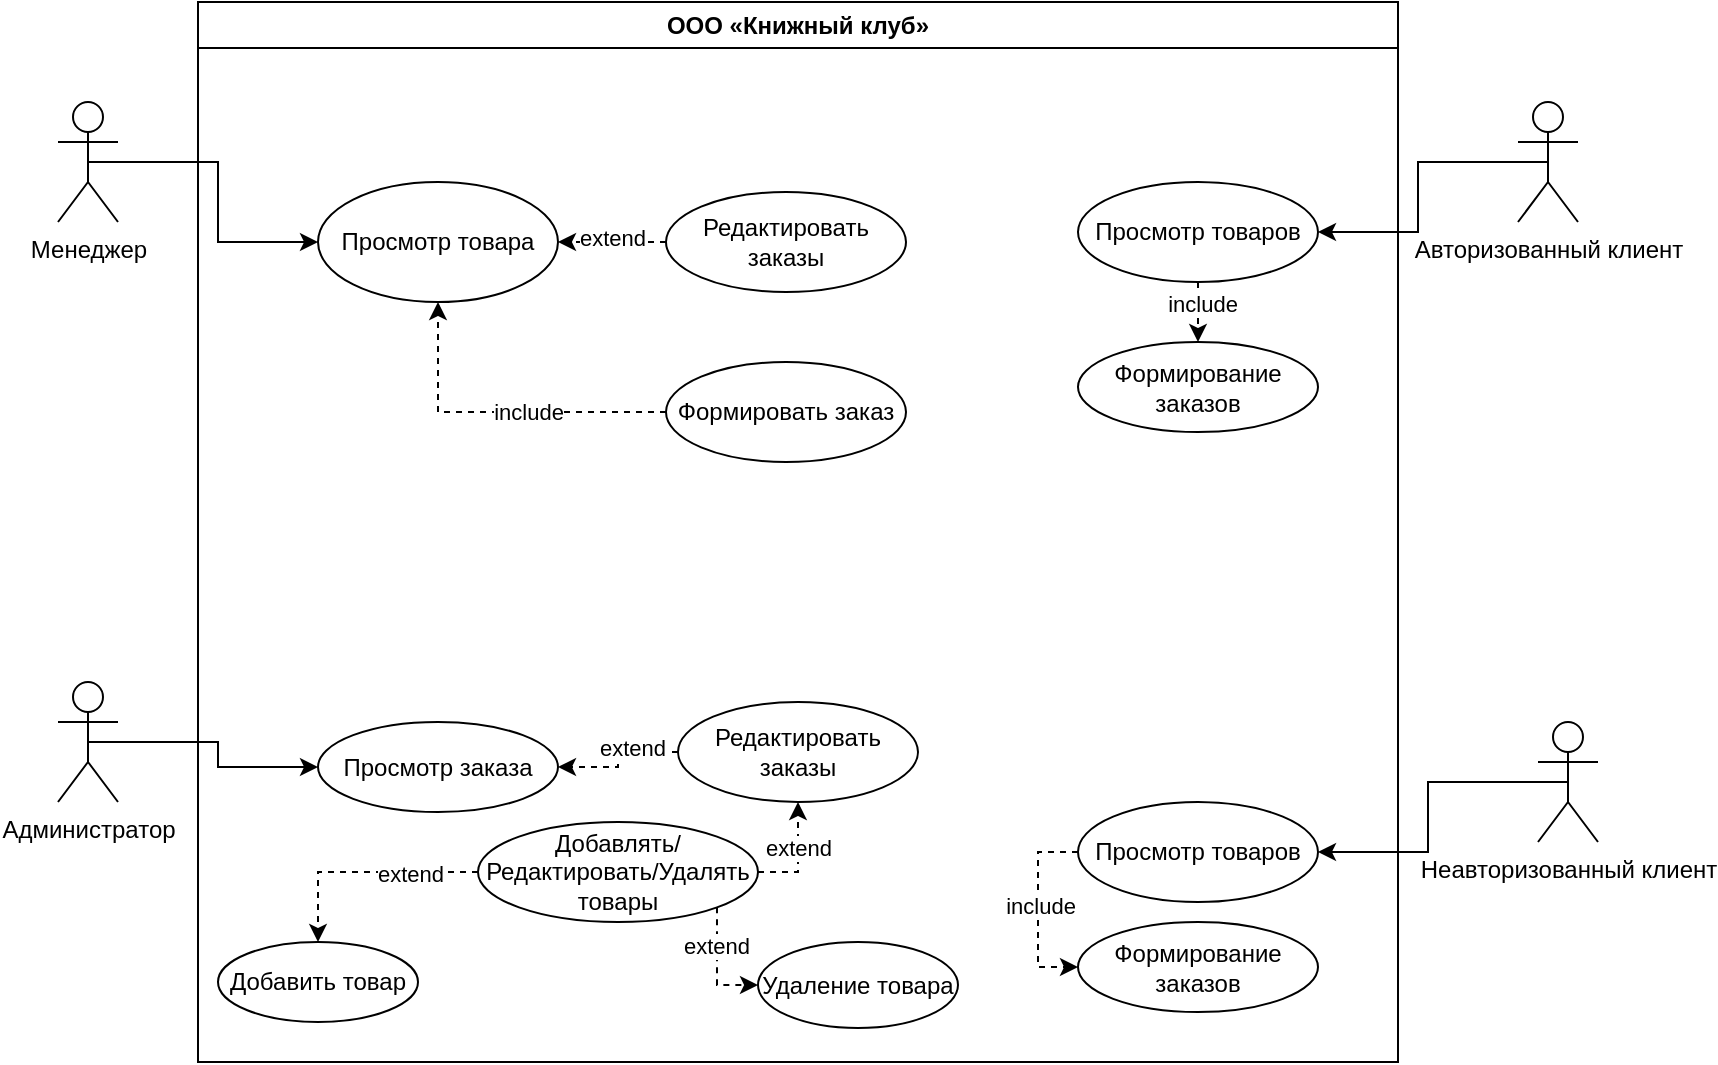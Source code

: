 <mxfile version="24.7.5">
  <diagram name="Страница — 1" id="aoiNyQgj-cPFS0O0dfM_">
    <mxGraphModel dx="989" dy="585" grid="1" gridSize="10" guides="1" tooltips="1" connect="1" arrows="1" fold="1" page="1" pageScale="1" pageWidth="827" pageHeight="1169" math="0" shadow="0">
      <root>
        <mxCell id="0" />
        <mxCell id="1" parent="0" />
        <mxCell id="JW0y1luNZP_NVmCAK8k2-1" value="ООО «Книжный клуб»" style="swimlane;whiteSpace=wrap;html=1;" vertex="1" parent="1">
          <mxGeometry x="120" y="240" width="600" height="530" as="geometry" />
        </mxCell>
        <mxCell id="JW0y1luNZP_NVmCAK8k2-6" value="Просмотр товара" style="ellipse;whiteSpace=wrap;html=1;" vertex="1" parent="JW0y1luNZP_NVmCAK8k2-1">
          <mxGeometry x="60" y="90" width="120" height="60" as="geometry" />
        </mxCell>
        <mxCell id="JW0y1luNZP_NVmCAK8k2-22" style="edgeStyle=orthogonalEdgeStyle;rounded=0;orthogonalLoop=1;jettySize=auto;html=1;exitX=0.5;exitY=1;exitDx=0;exitDy=0;entryX=0.5;entryY=0;entryDx=0;entryDy=0;dashed=1;" edge="1" parent="JW0y1luNZP_NVmCAK8k2-1" source="JW0y1luNZP_NVmCAK8k2-7" target="JW0y1luNZP_NVmCAK8k2-19">
          <mxGeometry relative="1" as="geometry" />
        </mxCell>
        <mxCell id="JW0y1luNZP_NVmCAK8k2-28" value="include" style="edgeLabel;html=1;align=center;verticalAlign=middle;resizable=0;points=[];" vertex="1" connectable="0" parent="JW0y1luNZP_NVmCAK8k2-22">
          <mxGeometry x="-0.305" y="2" relative="1" as="geometry">
            <mxPoint as="offset" />
          </mxGeometry>
        </mxCell>
        <mxCell id="JW0y1luNZP_NVmCAK8k2-7" value="Просмотр товаров" style="ellipse;whiteSpace=wrap;html=1;" vertex="1" parent="JW0y1luNZP_NVmCAK8k2-1">
          <mxGeometry x="440" y="90" width="120" height="50" as="geometry" />
        </mxCell>
        <mxCell id="JW0y1luNZP_NVmCAK8k2-34" style="edgeStyle=orthogonalEdgeStyle;rounded=0;orthogonalLoop=1;jettySize=auto;html=1;exitX=1;exitY=0.5;exitDx=0;exitDy=0;entryX=0.5;entryY=1;entryDx=0;entryDy=0;dashed=1;" edge="1" parent="JW0y1luNZP_NVmCAK8k2-1" source="JW0y1luNZP_NVmCAK8k2-8" target="JW0y1luNZP_NVmCAK8k2-14">
          <mxGeometry relative="1" as="geometry" />
        </mxCell>
        <mxCell id="JW0y1luNZP_NVmCAK8k2-35" value="extend" style="edgeLabel;html=1;align=center;verticalAlign=middle;resizable=0;points=[];" vertex="1" connectable="0" parent="JW0y1luNZP_NVmCAK8k2-34">
          <mxGeometry x="0.184" relative="1" as="geometry">
            <mxPoint as="offset" />
          </mxGeometry>
        </mxCell>
        <mxCell id="JW0y1luNZP_NVmCAK8k2-39" style="edgeStyle=orthogonalEdgeStyle;rounded=0;orthogonalLoop=1;jettySize=auto;html=1;exitX=0;exitY=0.5;exitDx=0;exitDy=0;entryX=0.5;entryY=0;entryDx=0;entryDy=0;dashed=1;" edge="1" parent="JW0y1luNZP_NVmCAK8k2-1" source="JW0y1luNZP_NVmCAK8k2-8" target="JW0y1luNZP_NVmCAK8k2-38">
          <mxGeometry relative="1" as="geometry" />
        </mxCell>
        <mxCell id="JW0y1luNZP_NVmCAK8k2-40" value="extend" style="edgeLabel;html=1;align=center;verticalAlign=middle;resizable=0;points=[];" vertex="1" connectable="0" parent="JW0y1luNZP_NVmCAK8k2-39">
          <mxGeometry x="-0.402" y="1" relative="1" as="geometry">
            <mxPoint as="offset" />
          </mxGeometry>
        </mxCell>
        <mxCell id="JW0y1luNZP_NVmCAK8k2-42" style="edgeStyle=orthogonalEdgeStyle;rounded=0;orthogonalLoop=1;jettySize=auto;html=1;exitX=1;exitY=1;exitDx=0;exitDy=0;entryX=0;entryY=0.5;entryDx=0;entryDy=0;dashed=1;" edge="1" parent="JW0y1luNZP_NVmCAK8k2-1" source="JW0y1luNZP_NVmCAK8k2-8" target="JW0y1luNZP_NVmCAK8k2-41">
          <mxGeometry relative="1" as="geometry" />
        </mxCell>
        <mxCell id="JW0y1luNZP_NVmCAK8k2-43" value="extend" style="edgeLabel;html=1;align=center;verticalAlign=middle;resizable=0;points=[];" vertex="1" connectable="0" parent="JW0y1luNZP_NVmCAK8k2-42">
          <mxGeometry x="-0.34" y="-1" relative="1" as="geometry">
            <mxPoint as="offset" />
          </mxGeometry>
        </mxCell>
        <mxCell id="JW0y1luNZP_NVmCAK8k2-8" value="Добавлять/Редактировать/Удалять товары" style="ellipse;whiteSpace=wrap;html=1;" vertex="1" parent="JW0y1luNZP_NVmCAK8k2-1">
          <mxGeometry x="140" y="410" width="140" height="50" as="geometry" />
        </mxCell>
        <mxCell id="JW0y1luNZP_NVmCAK8k2-24" style="edgeStyle=orthogonalEdgeStyle;rounded=0;orthogonalLoop=1;jettySize=auto;html=1;exitX=0;exitY=0.5;exitDx=0;exitDy=0;entryX=0;entryY=0.5;entryDx=0;entryDy=0;dashed=1;" edge="1" parent="JW0y1luNZP_NVmCAK8k2-1" source="JW0y1luNZP_NVmCAK8k2-9" target="JW0y1luNZP_NVmCAK8k2-18">
          <mxGeometry relative="1" as="geometry" />
        </mxCell>
        <mxCell id="JW0y1luNZP_NVmCAK8k2-29" value="include" style="edgeLabel;html=1;align=center;verticalAlign=middle;resizable=0;points=[];" vertex="1" connectable="0" parent="JW0y1luNZP_NVmCAK8k2-24">
          <mxGeometry x="-0.033" y="1" relative="1" as="geometry">
            <mxPoint as="offset" />
          </mxGeometry>
        </mxCell>
        <mxCell id="JW0y1luNZP_NVmCAK8k2-9" value="Просмотр товаров" style="ellipse;whiteSpace=wrap;html=1;" vertex="1" parent="JW0y1luNZP_NVmCAK8k2-1">
          <mxGeometry x="440" y="400" width="120" height="50" as="geometry" />
        </mxCell>
        <mxCell id="JW0y1luNZP_NVmCAK8k2-30" style="edgeStyle=orthogonalEdgeStyle;rounded=0;orthogonalLoop=1;jettySize=auto;html=1;exitX=0;exitY=0.5;exitDx=0;exitDy=0;entryX=0.5;entryY=1;entryDx=0;entryDy=0;dashed=1;" edge="1" parent="JW0y1luNZP_NVmCAK8k2-1" source="JW0y1luNZP_NVmCAK8k2-10" target="JW0y1luNZP_NVmCAK8k2-6">
          <mxGeometry relative="1" as="geometry" />
        </mxCell>
        <mxCell id="JW0y1luNZP_NVmCAK8k2-31" value="include" style="edgeLabel;html=1;align=center;verticalAlign=middle;resizable=0;points=[];" vertex="1" connectable="0" parent="JW0y1luNZP_NVmCAK8k2-30">
          <mxGeometry x="-0.183" relative="1" as="geometry">
            <mxPoint as="offset" />
          </mxGeometry>
        </mxCell>
        <mxCell id="JW0y1luNZP_NVmCAK8k2-10" value="Формировать заказ" style="ellipse;whiteSpace=wrap;html=1;" vertex="1" parent="JW0y1luNZP_NVmCAK8k2-1">
          <mxGeometry x="234" y="180" width="120" height="50" as="geometry" />
        </mxCell>
        <mxCell id="JW0y1luNZP_NVmCAK8k2-20" style="edgeStyle=orthogonalEdgeStyle;rounded=0;orthogonalLoop=1;jettySize=auto;html=1;exitX=0;exitY=0.5;exitDx=0;exitDy=0;entryX=1;entryY=0.5;entryDx=0;entryDy=0;dashed=1;" edge="1" parent="JW0y1luNZP_NVmCAK8k2-1" source="JW0y1luNZP_NVmCAK8k2-11" target="JW0y1luNZP_NVmCAK8k2-6">
          <mxGeometry relative="1" as="geometry" />
        </mxCell>
        <mxCell id="JW0y1luNZP_NVmCAK8k2-32" value="extend" style="edgeLabel;html=1;align=center;verticalAlign=middle;resizable=0;points=[];" vertex="1" connectable="0" parent="JW0y1luNZP_NVmCAK8k2-20">
          <mxGeometry x="0.011" y="-2" relative="1" as="geometry">
            <mxPoint as="offset" />
          </mxGeometry>
        </mxCell>
        <mxCell id="JW0y1luNZP_NVmCAK8k2-11" value="Редактировать заказы" style="ellipse;whiteSpace=wrap;html=1;" vertex="1" parent="JW0y1luNZP_NVmCAK8k2-1">
          <mxGeometry x="234" y="95" width="120" height="50" as="geometry" />
        </mxCell>
        <mxCell id="JW0y1luNZP_NVmCAK8k2-26" style="edgeStyle=orthogonalEdgeStyle;rounded=0;orthogonalLoop=1;jettySize=auto;html=1;exitX=0;exitY=0.5;exitDx=0;exitDy=0;entryX=1;entryY=0.5;entryDx=0;entryDy=0;dashed=1;" edge="1" parent="JW0y1luNZP_NVmCAK8k2-1" source="JW0y1luNZP_NVmCAK8k2-14" target="JW0y1luNZP_NVmCAK8k2-15">
          <mxGeometry relative="1" as="geometry" />
        </mxCell>
        <mxCell id="JW0y1luNZP_NVmCAK8k2-33" value="extend" style="edgeLabel;html=1;align=center;verticalAlign=middle;resizable=0;points=[];" vertex="1" connectable="0" parent="JW0y1luNZP_NVmCAK8k2-26">
          <mxGeometry x="-0.321" y="-2" relative="1" as="geometry">
            <mxPoint as="offset" />
          </mxGeometry>
        </mxCell>
        <mxCell id="JW0y1luNZP_NVmCAK8k2-14" value="Редактировать заказы" style="ellipse;whiteSpace=wrap;html=1;" vertex="1" parent="JW0y1luNZP_NVmCAK8k2-1">
          <mxGeometry x="240" y="350" width="120" height="50" as="geometry" />
        </mxCell>
        <mxCell id="JW0y1luNZP_NVmCAK8k2-15" value="Просмотр заказа" style="ellipse;whiteSpace=wrap;html=1;" vertex="1" parent="JW0y1luNZP_NVmCAK8k2-1">
          <mxGeometry x="60" y="360" width="120" height="45" as="geometry" />
        </mxCell>
        <mxCell id="JW0y1luNZP_NVmCAK8k2-18" value="Формирование заказов" style="ellipse;whiteSpace=wrap;html=1;" vertex="1" parent="JW0y1luNZP_NVmCAK8k2-1">
          <mxGeometry x="440" y="460" width="120" height="45" as="geometry" />
        </mxCell>
        <mxCell id="JW0y1luNZP_NVmCAK8k2-19" value="Формирование заказов" style="ellipse;whiteSpace=wrap;html=1;" vertex="1" parent="JW0y1luNZP_NVmCAK8k2-1">
          <mxGeometry x="440" y="170" width="120" height="45" as="geometry" />
        </mxCell>
        <mxCell id="JW0y1luNZP_NVmCAK8k2-38" value="Добавить товар" style="ellipse;whiteSpace=wrap;html=1;" vertex="1" parent="JW0y1luNZP_NVmCAK8k2-1">
          <mxGeometry x="10" y="470" width="100" height="40" as="geometry" />
        </mxCell>
        <mxCell id="JW0y1luNZP_NVmCAK8k2-41" value="Удаление товара" style="ellipse;whiteSpace=wrap;html=1;" vertex="1" parent="JW0y1luNZP_NVmCAK8k2-1">
          <mxGeometry x="280" y="470" width="100" height="43" as="geometry" />
        </mxCell>
        <mxCell id="JW0y1luNZP_NVmCAK8k2-12" style="edgeStyle=orthogonalEdgeStyle;rounded=0;orthogonalLoop=1;jettySize=auto;html=1;exitX=0.5;exitY=0.5;exitDx=0;exitDy=0;exitPerimeter=0;entryX=0;entryY=0.5;entryDx=0;entryDy=0;" edge="1" parent="1" source="JW0y1luNZP_NVmCAK8k2-2" target="JW0y1luNZP_NVmCAK8k2-6">
          <mxGeometry relative="1" as="geometry" />
        </mxCell>
        <mxCell id="JW0y1luNZP_NVmCAK8k2-2" value="Менеджер" style="shape=umlActor;verticalLabelPosition=bottom;verticalAlign=top;html=1;outlineConnect=0;" vertex="1" parent="1">
          <mxGeometry x="50" y="290" width="30" height="60" as="geometry" />
        </mxCell>
        <mxCell id="JW0y1luNZP_NVmCAK8k2-25" style="edgeStyle=orthogonalEdgeStyle;rounded=0;orthogonalLoop=1;jettySize=auto;html=1;exitX=0.5;exitY=0.5;exitDx=0;exitDy=0;exitPerimeter=0;entryX=0;entryY=0.5;entryDx=0;entryDy=0;" edge="1" parent="1" source="JW0y1luNZP_NVmCAK8k2-3" target="JW0y1luNZP_NVmCAK8k2-15">
          <mxGeometry relative="1" as="geometry" />
        </mxCell>
        <mxCell id="JW0y1luNZP_NVmCAK8k2-3" value="Администратор" style="shape=umlActor;verticalLabelPosition=bottom;verticalAlign=top;html=1;outlineConnect=0;" vertex="1" parent="1">
          <mxGeometry x="50" y="580" width="30" height="60" as="geometry" />
        </mxCell>
        <mxCell id="JW0y1luNZP_NVmCAK8k2-16" style="edgeStyle=orthogonalEdgeStyle;rounded=0;orthogonalLoop=1;jettySize=auto;html=1;exitX=0.5;exitY=0.5;exitDx=0;exitDy=0;exitPerimeter=0;entryX=1;entryY=0.5;entryDx=0;entryDy=0;" edge="1" parent="1" source="JW0y1luNZP_NVmCAK8k2-4" target="JW0y1luNZP_NVmCAK8k2-7">
          <mxGeometry relative="1" as="geometry" />
        </mxCell>
        <mxCell id="JW0y1luNZP_NVmCAK8k2-4" value="Авторизованный клиент&lt;div&gt;&lt;br&gt;&lt;/div&gt;" style="shape=umlActor;verticalLabelPosition=bottom;verticalAlign=top;html=1;outlineConnect=0;" vertex="1" parent="1">
          <mxGeometry x="780" y="290" width="30" height="60" as="geometry" />
        </mxCell>
        <mxCell id="JW0y1luNZP_NVmCAK8k2-17" style="edgeStyle=orthogonalEdgeStyle;rounded=0;orthogonalLoop=1;jettySize=auto;html=1;exitX=0.5;exitY=0.5;exitDx=0;exitDy=0;exitPerimeter=0;entryX=1;entryY=0.5;entryDx=0;entryDy=0;" edge="1" parent="1" source="JW0y1luNZP_NVmCAK8k2-5" target="JW0y1luNZP_NVmCAK8k2-9">
          <mxGeometry relative="1" as="geometry" />
        </mxCell>
        <mxCell id="JW0y1luNZP_NVmCAK8k2-5" value="Неавторизованный клиент" style="shape=umlActor;verticalLabelPosition=bottom;verticalAlign=top;html=1;outlineConnect=0;" vertex="1" parent="1">
          <mxGeometry x="790" y="600" width="30" height="60" as="geometry" />
        </mxCell>
      </root>
    </mxGraphModel>
  </diagram>
</mxfile>

